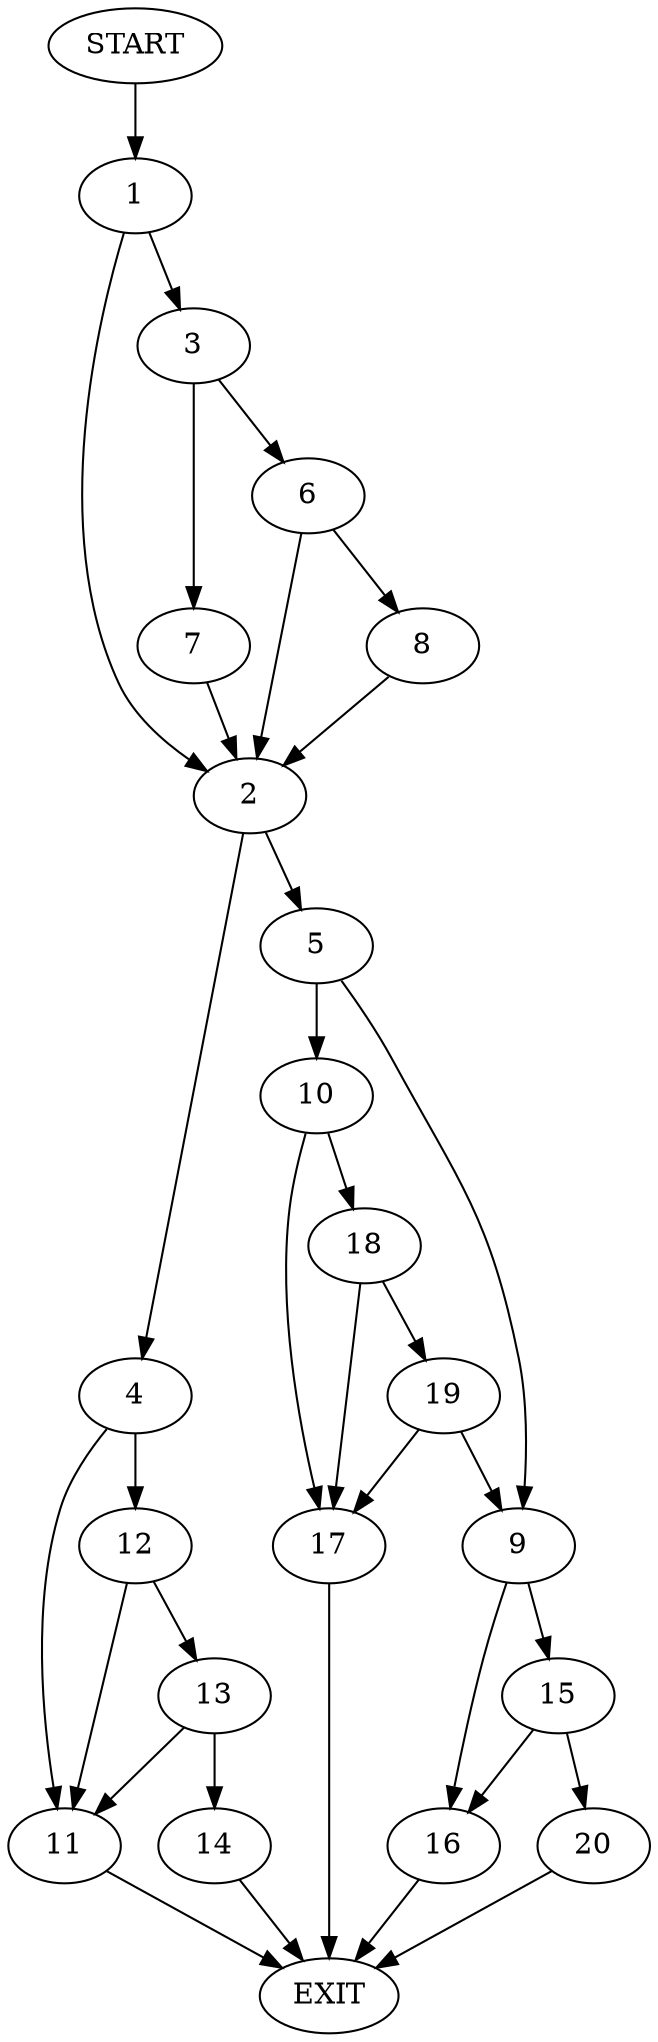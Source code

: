 digraph {
0 [label="START"]
21 [label="EXIT"]
0 -> 1
1 -> 2
1 -> 3
2 -> 4
2 -> 5
3 -> 6
3 -> 7
7 -> 2
6 -> 2
6 -> 8
8 -> 2
5 -> 9
5 -> 10
4 -> 11
4 -> 12
12 -> 11
12 -> 13
11 -> 21
13 -> 11
13 -> 14
14 -> 21
9 -> 15
9 -> 16
10 -> 17
10 -> 18
18 -> 17
18 -> 19
17 -> 21
19 -> 9
19 -> 17
15 -> 20
15 -> 16
16 -> 21
20 -> 21
}
